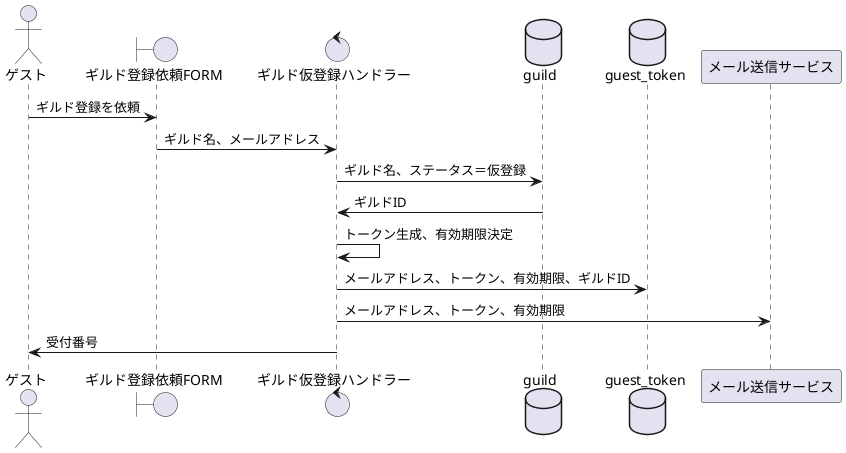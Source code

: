 @startuml

actor ゲスト as guest
boundary ギルド登録依頼FORM as form
control ギルド仮登録ハンドラー as handler
database guild
database guest_token
participant メール送信サービス as mail

guest -> form:ギルド登録を依頼
form -> handler:ギルド名、メールアドレス
handler -> guild:ギルド名、ステータス＝仮登録
guild -> handler:ギルドID
handler -> handler:トークン生成、有効期限決定
handler -> guest_token:メールアドレス、トークン、有効期限、ギルドID
handler -> mail:メールアドレス、トークン、有効期限
handler -> guest:受付番号

@enduml